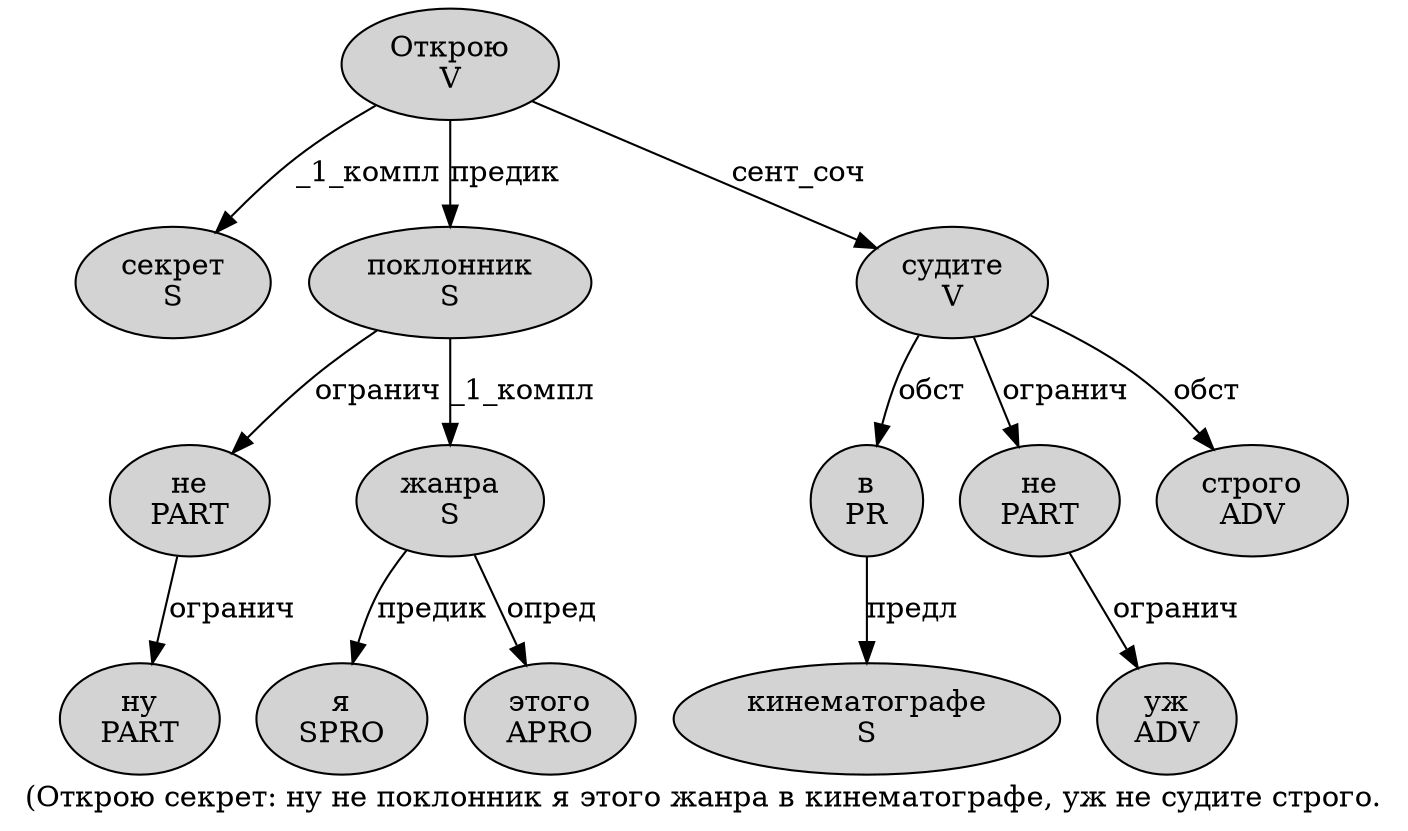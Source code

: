 digraph SENTENCE_8 {
	graph [label="(Открою секрет: ну не поклонник я этого жанра в кинематографе, уж не судите строго."]
	node [style=filled]
		1 [label="Открою
V" color="" fillcolor=lightgray penwidth=1 shape=ellipse]
		2 [label="секрет
S" color="" fillcolor=lightgray penwidth=1 shape=ellipse]
		4 [label="ну
PART" color="" fillcolor=lightgray penwidth=1 shape=ellipse]
		5 [label="не
PART" color="" fillcolor=lightgray penwidth=1 shape=ellipse]
		6 [label="поклонник
S" color="" fillcolor=lightgray penwidth=1 shape=ellipse]
		7 [label="я
SPRO" color="" fillcolor=lightgray penwidth=1 shape=ellipse]
		8 [label="этого
APRO" color="" fillcolor=lightgray penwidth=1 shape=ellipse]
		9 [label="жанра
S" color="" fillcolor=lightgray penwidth=1 shape=ellipse]
		10 [label="в
PR" color="" fillcolor=lightgray penwidth=1 shape=ellipse]
		11 [label="кинематографе
S" color="" fillcolor=lightgray penwidth=1 shape=ellipse]
		13 [label="уж
ADV" color="" fillcolor=lightgray penwidth=1 shape=ellipse]
		14 [label="не
PART" color="" fillcolor=lightgray penwidth=1 shape=ellipse]
		15 [label="судите
V" color="" fillcolor=lightgray penwidth=1 shape=ellipse]
		16 [label="строго
ADV" color="" fillcolor=lightgray penwidth=1 shape=ellipse]
			5 -> 4 [label="огранич"]
			9 -> 7 [label="предик"]
			9 -> 8 [label="опред"]
			1 -> 2 [label="_1_компл"]
			1 -> 6 [label="предик"]
			1 -> 15 [label="сент_соч"]
			6 -> 5 [label="огранич"]
			6 -> 9 [label="_1_компл"]
			14 -> 13 [label="огранич"]
			15 -> 10 [label="обст"]
			15 -> 14 [label="огранич"]
			15 -> 16 [label="обст"]
			10 -> 11 [label="предл"]
}